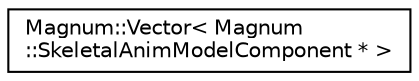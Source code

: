 digraph "圖形化之類別階層"
{
  edge [fontname="Helvetica",fontsize="10",labelfontname="Helvetica",labelfontsize="10"];
  node [fontname="Helvetica",fontsize="10",shape=record];
  rankdir="LR";
  Node1 [label="Magnum::Vector\< Magnum\l::SkeletalAnimModelComponent * \>",height=0.2,width=0.4,color="black", fillcolor="white", style="filled",URL="$class_magnum_1_1_vector.html"];
}

